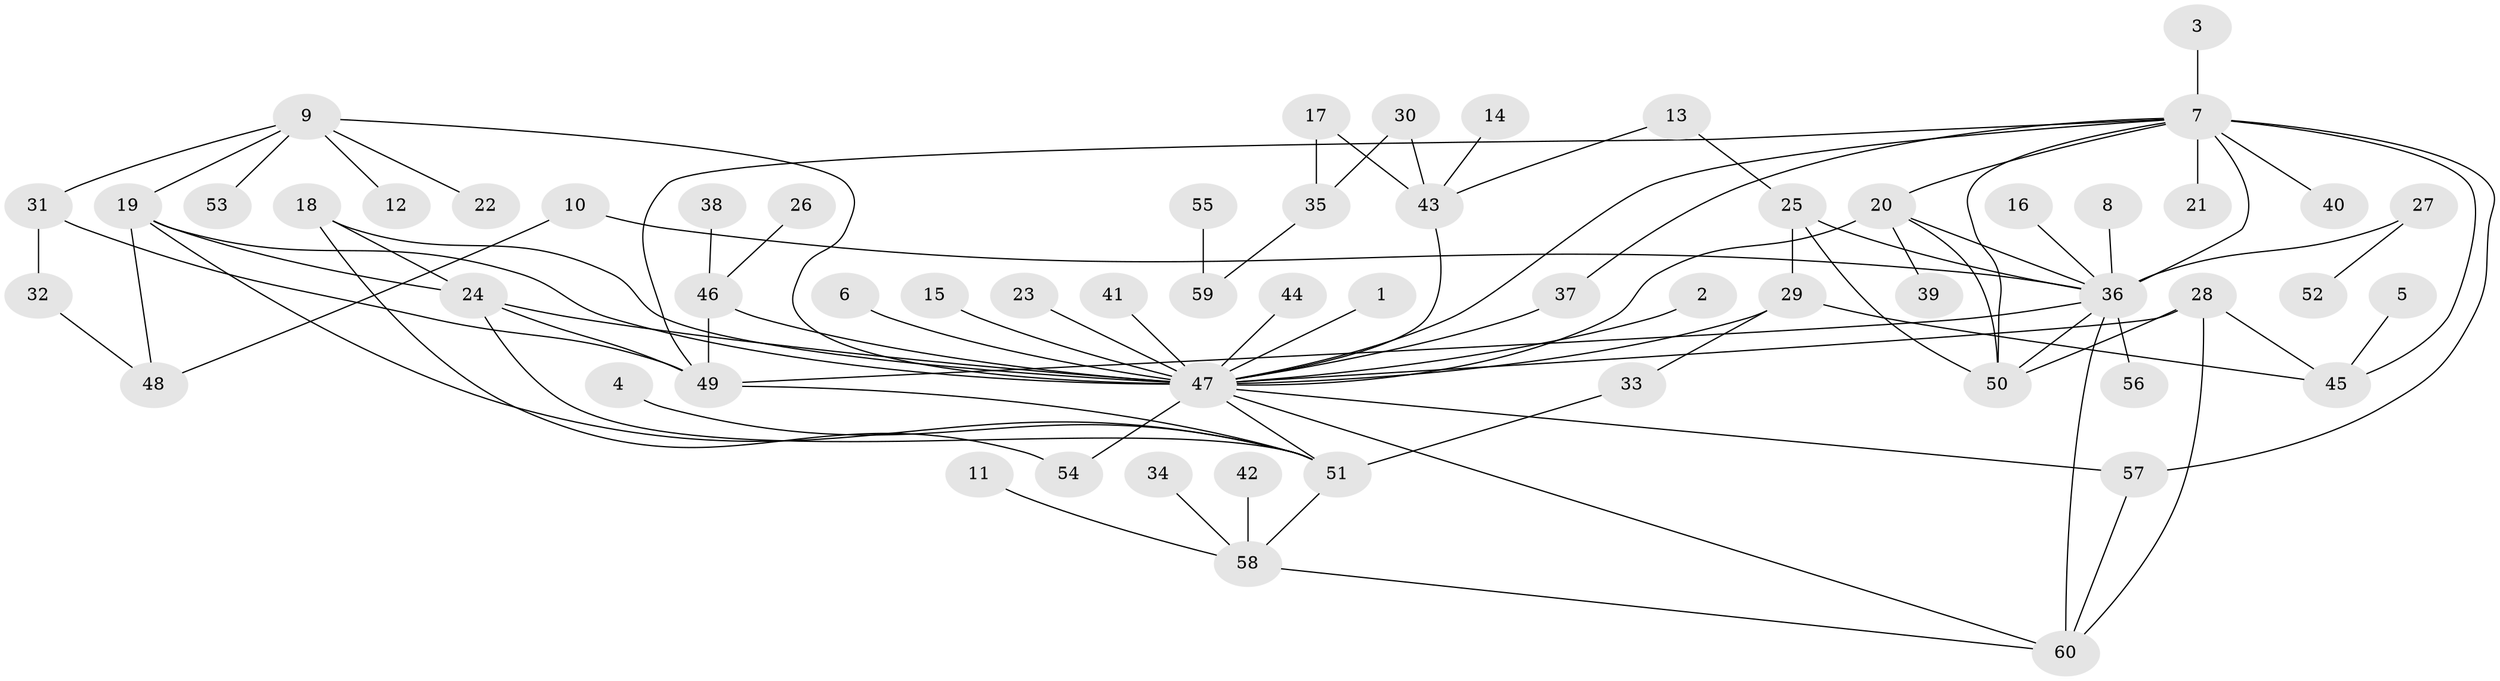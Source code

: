 // original degree distribution, {1: 0.525, 32: 0.008333333333333333, 15: 0.008333333333333333, 2: 0.175, 11: 0.008333333333333333, 4: 0.05, 8: 0.016666666666666666, 7: 0.041666666666666664, 6: 0.016666666666666666, 3: 0.1, 5: 0.041666666666666664, 13: 0.008333333333333333}
// Generated by graph-tools (version 1.1) at 2025/01/03/09/25 03:01:49]
// undirected, 60 vertices, 90 edges
graph export_dot {
graph [start="1"]
  node [color=gray90,style=filled];
  1;
  2;
  3;
  4;
  5;
  6;
  7;
  8;
  9;
  10;
  11;
  12;
  13;
  14;
  15;
  16;
  17;
  18;
  19;
  20;
  21;
  22;
  23;
  24;
  25;
  26;
  27;
  28;
  29;
  30;
  31;
  32;
  33;
  34;
  35;
  36;
  37;
  38;
  39;
  40;
  41;
  42;
  43;
  44;
  45;
  46;
  47;
  48;
  49;
  50;
  51;
  52;
  53;
  54;
  55;
  56;
  57;
  58;
  59;
  60;
  1 -- 47 [weight=1.0];
  2 -- 47 [weight=1.0];
  3 -- 7 [weight=1.0];
  4 -- 51 [weight=1.0];
  5 -- 45 [weight=1.0];
  6 -- 47 [weight=1.0];
  7 -- 20 [weight=1.0];
  7 -- 21 [weight=1.0];
  7 -- 36 [weight=1.0];
  7 -- 37 [weight=1.0];
  7 -- 40 [weight=1.0];
  7 -- 45 [weight=1.0];
  7 -- 47 [weight=1.0];
  7 -- 49 [weight=1.0];
  7 -- 50 [weight=1.0];
  7 -- 57 [weight=2.0];
  8 -- 36 [weight=1.0];
  9 -- 12 [weight=1.0];
  9 -- 19 [weight=1.0];
  9 -- 22 [weight=1.0];
  9 -- 31 [weight=1.0];
  9 -- 47 [weight=1.0];
  9 -- 53 [weight=1.0];
  10 -- 36 [weight=1.0];
  10 -- 48 [weight=1.0];
  11 -- 58 [weight=1.0];
  13 -- 25 [weight=1.0];
  13 -- 43 [weight=1.0];
  14 -- 43 [weight=1.0];
  15 -- 47 [weight=1.0];
  16 -- 36 [weight=1.0];
  17 -- 35 [weight=1.0];
  17 -- 43 [weight=1.0];
  18 -- 24 [weight=1.0];
  18 -- 47 [weight=1.0];
  18 -- 54 [weight=1.0];
  19 -- 24 [weight=2.0];
  19 -- 47 [weight=1.0];
  19 -- 48 [weight=1.0];
  19 -- 51 [weight=1.0];
  20 -- 36 [weight=1.0];
  20 -- 39 [weight=1.0];
  20 -- 47 [weight=1.0];
  20 -- 50 [weight=1.0];
  23 -- 47 [weight=1.0];
  24 -- 47 [weight=1.0];
  24 -- 49 [weight=1.0];
  24 -- 51 [weight=1.0];
  25 -- 29 [weight=1.0];
  25 -- 36 [weight=1.0];
  25 -- 50 [weight=1.0];
  26 -- 46 [weight=1.0];
  27 -- 36 [weight=1.0];
  27 -- 52 [weight=1.0];
  28 -- 45 [weight=1.0];
  28 -- 47 [weight=2.0];
  28 -- 50 [weight=1.0];
  28 -- 60 [weight=1.0];
  29 -- 33 [weight=1.0];
  29 -- 45 [weight=1.0];
  29 -- 47 [weight=1.0];
  30 -- 35 [weight=1.0];
  30 -- 43 [weight=1.0];
  31 -- 32 [weight=1.0];
  31 -- 49 [weight=1.0];
  32 -- 48 [weight=1.0];
  33 -- 51 [weight=1.0];
  34 -- 58 [weight=1.0];
  35 -- 59 [weight=1.0];
  36 -- 49 [weight=1.0];
  36 -- 50 [weight=1.0];
  36 -- 56 [weight=1.0];
  36 -- 60 [weight=1.0];
  37 -- 47 [weight=1.0];
  38 -- 46 [weight=1.0];
  41 -- 47 [weight=1.0];
  42 -- 58 [weight=1.0];
  43 -- 47 [weight=1.0];
  44 -- 47 [weight=1.0];
  46 -- 47 [weight=1.0];
  46 -- 49 [weight=1.0];
  47 -- 51 [weight=1.0];
  47 -- 54 [weight=4.0];
  47 -- 57 [weight=1.0];
  47 -- 60 [weight=1.0];
  49 -- 51 [weight=1.0];
  51 -- 58 [weight=1.0];
  55 -- 59 [weight=1.0];
  57 -- 60 [weight=1.0];
  58 -- 60 [weight=1.0];
}
